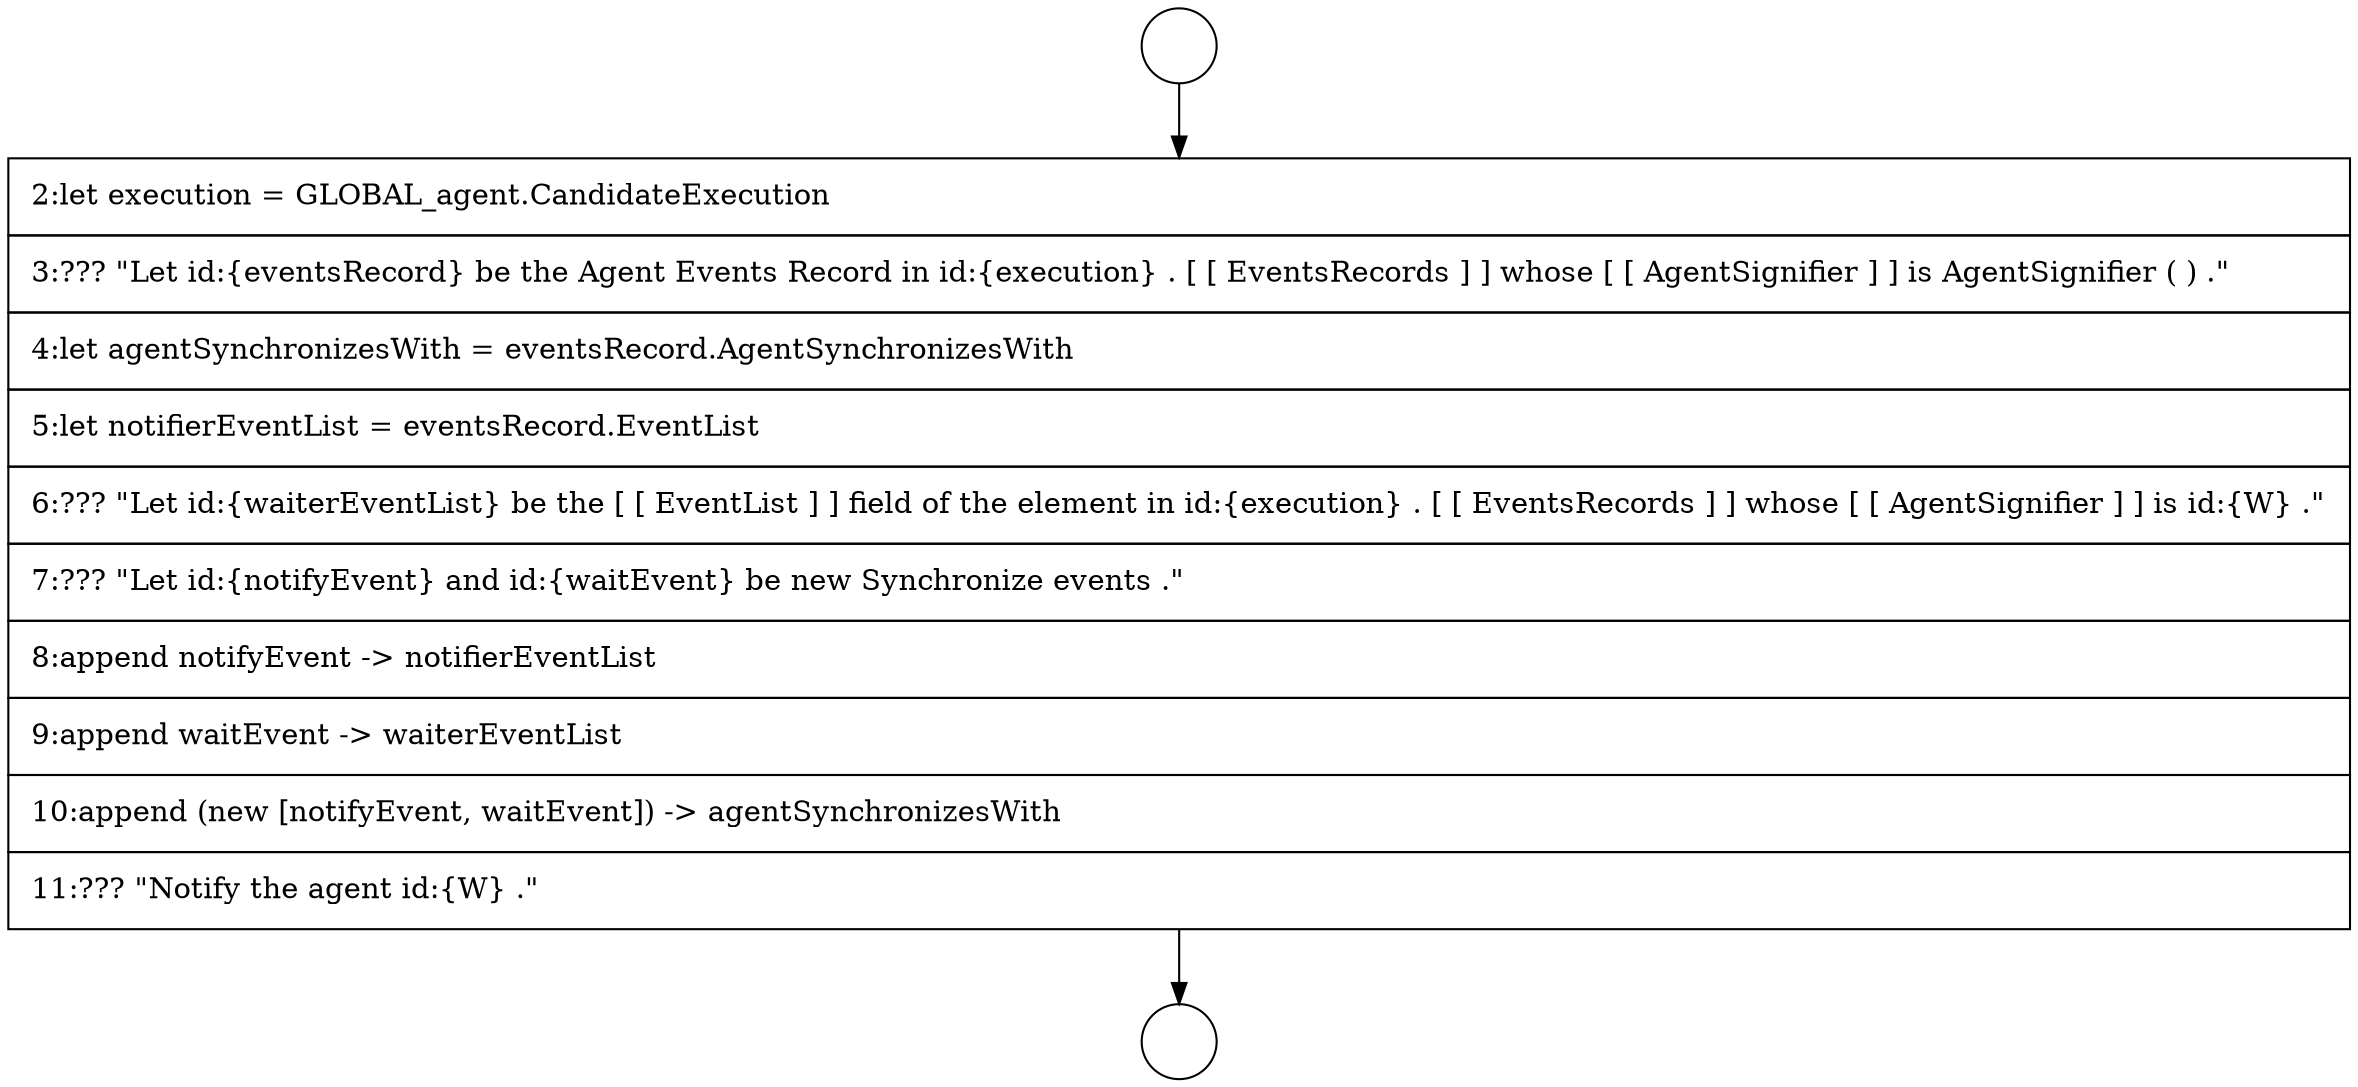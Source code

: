 digraph {
  node16720 [shape=circle label=" " color="black" fillcolor="white" style=filled]
  node16722 [shape=none, margin=0, label=<<font color="black">
    <table border="0" cellborder="1" cellspacing="0" cellpadding="10">
      <tr><td align="left">2:let execution = GLOBAL_agent.CandidateExecution</td></tr>
      <tr><td align="left">3:??? &quot;Let id:{eventsRecord} be the Agent Events Record in id:{execution} . [ [ EventsRecords ] ] whose [ [ AgentSignifier ] ] is AgentSignifier ( ) .&quot;</td></tr>
      <tr><td align="left">4:let agentSynchronizesWith = eventsRecord.AgentSynchronizesWith</td></tr>
      <tr><td align="left">5:let notifierEventList = eventsRecord.EventList</td></tr>
      <tr><td align="left">6:??? &quot;Let id:{waiterEventList} be the [ [ EventList ] ] field of the element in id:{execution} . [ [ EventsRecords ] ] whose [ [ AgentSignifier ] ] is id:{W} .&quot;</td></tr>
      <tr><td align="left">7:??? &quot;Let id:{notifyEvent} and id:{waitEvent} be new Synchronize events .&quot;</td></tr>
      <tr><td align="left">8:append notifyEvent -&gt; notifierEventList</td></tr>
      <tr><td align="left">9:append waitEvent -&gt; waiterEventList</td></tr>
      <tr><td align="left">10:append (new [notifyEvent, waitEvent]) -&gt; agentSynchronizesWith</td></tr>
      <tr><td align="left">11:??? &quot;Notify the agent id:{W} .&quot;</td></tr>
    </table>
  </font>> color="black" fillcolor="white" style=filled]
  node16721 [shape=circle label=" " color="black" fillcolor="white" style=filled]
  node16720 -> node16722 [ color="black"]
  node16722 -> node16721 [ color="black"]
}
